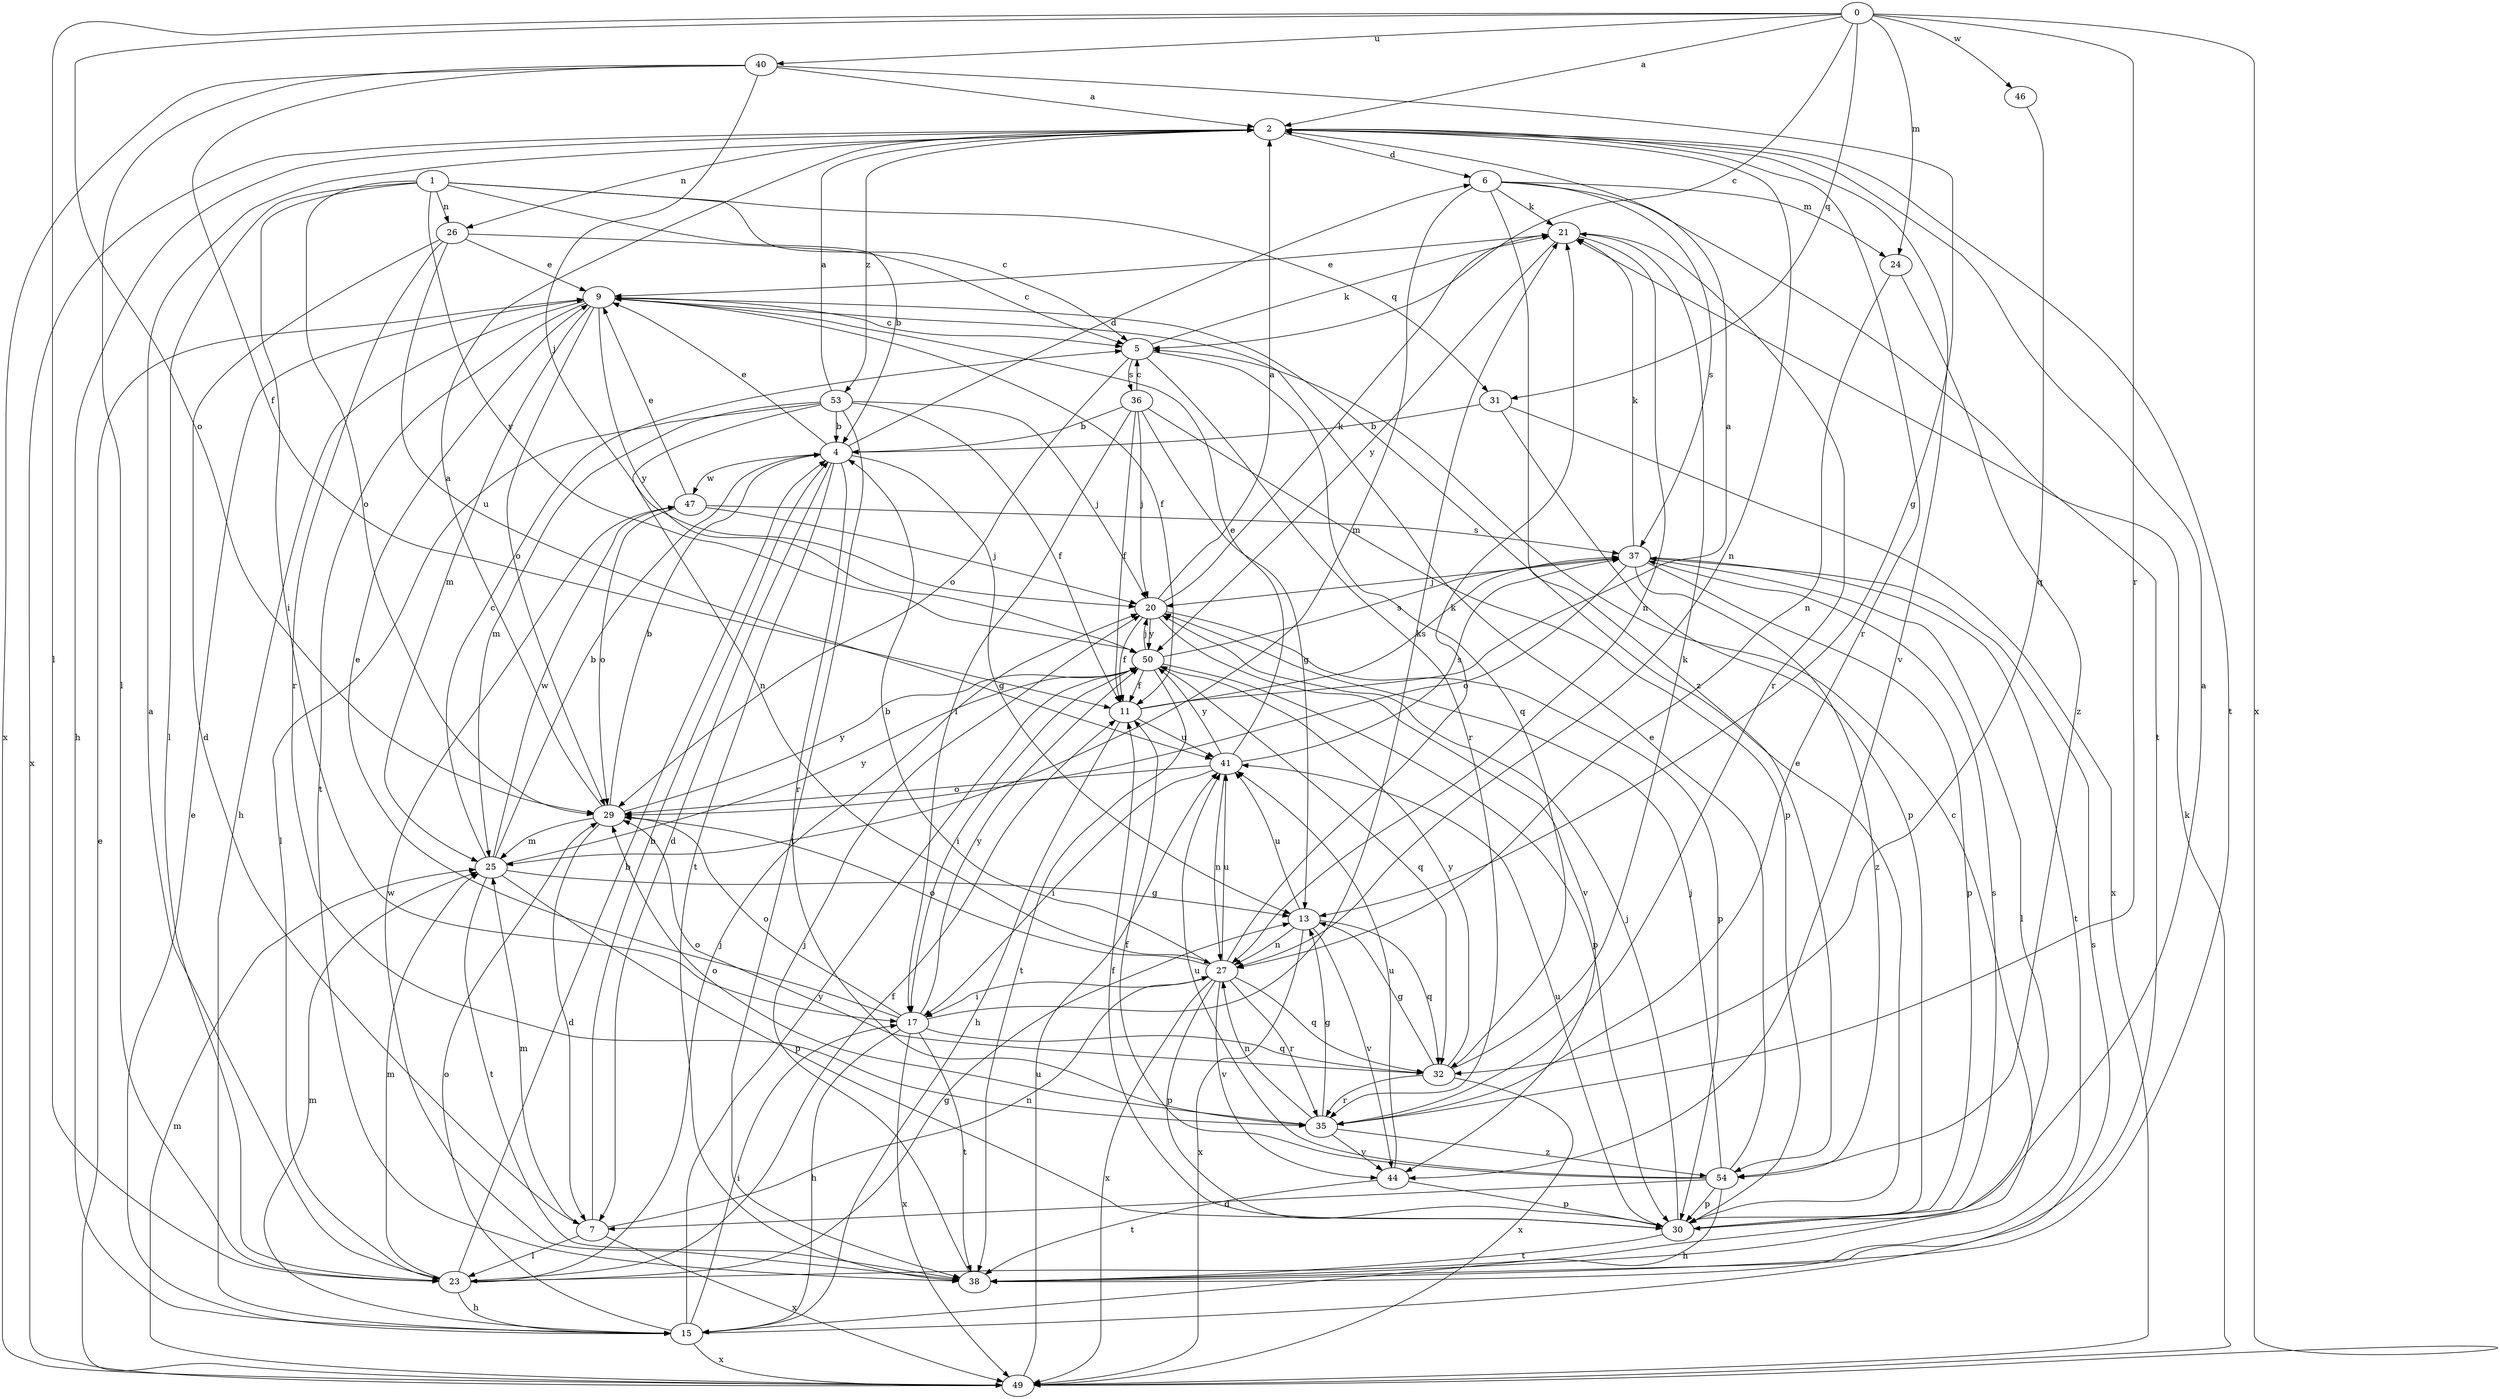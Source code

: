 strict digraph  {
0;
1;
2;
4;
5;
6;
7;
9;
11;
13;
15;
17;
20;
21;
23;
24;
25;
26;
27;
29;
30;
31;
32;
35;
36;
37;
38;
40;
41;
44;
46;
47;
49;
50;
53;
54;
0 -> 2  [label=a];
0 -> 5  [label=c];
0 -> 23  [label=l];
0 -> 24  [label=m];
0 -> 29  [label=o];
0 -> 31  [label=q];
0 -> 35  [label=r];
0 -> 40  [label=u];
0 -> 46  [label=w];
0 -> 49  [label=x];
1 -> 4  [label=b];
1 -> 5  [label=c];
1 -> 17  [label=i];
1 -> 23  [label=l];
1 -> 26  [label=n];
1 -> 29  [label=o];
1 -> 31  [label=q];
1 -> 50  [label=y];
2 -> 6  [label=d];
2 -> 15  [label=h];
2 -> 26  [label=n];
2 -> 27  [label=n];
2 -> 35  [label=r];
2 -> 38  [label=t];
2 -> 44  [label=v];
2 -> 49  [label=x];
2 -> 53  [label=z];
4 -> 6  [label=d];
4 -> 7  [label=d];
4 -> 9  [label=e];
4 -> 13  [label=g];
4 -> 35  [label=r];
4 -> 38  [label=t];
4 -> 47  [label=w];
5 -> 21  [label=k];
5 -> 29  [label=o];
5 -> 32  [label=q];
5 -> 35  [label=r];
5 -> 36  [label=s];
6 -> 21  [label=k];
6 -> 24  [label=m];
6 -> 25  [label=m];
6 -> 37  [label=s];
6 -> 38  [label=t];
6 -> 54  [label=z];
7 -> 4  [label=b];
7 -> 23  [label=l];
7 -> 25  [label=m];
7 -> 27  [label=n];
7 -> 49  [label=x];
9 -> 5  [label=c];
9 -> 11  [label=f];
9 -> 15  [label=h];
9 -> 25  [label=m];
9 -> 29  [label=o];
9 -> 38  [label=t];
9 -> 50  [label=y];
11 -> 2  [label=a];
11 -> 15  [label=h];
11 -> 37  [label=s];
11 -> 41  [label=u];
13 -> 27  [label=n];
13 -> 32  [label=q];
13 -> 41  [label=u];
13 -> 44  [label=v];
13 -> 49  [label=x];
15 -> 9  [label=e];
15 -> 17  [label=i];
15 -> 25  [label=m];
15 -> 29  [label=o];
15 -> 37  [label=s];
15 -> 49  [label=x];
15 -> 50  [label=y];
17 -> 9  [label=e];
17 -> 15  [label=h];
17 -> 21  [label=k];
17 -> 29  [label=o];
17 -> 32  [label=q];
17 -> 38  [label=t];
17 -> 49  [label=x];
17 -> 50  [label=y];
20 -> 2  [label=a];
20 -> 11  [label=f];
20 -> 21  [label=k];
20 -> 30  [label=p];
20 -> 44  [label=v];
20 -> 50  [label=y];
21 -> 9  [label=e];
21 -> 27  [label=n];
21 -> 35  [label=r];
21 -> 50  [label=y];
23 -> 2  [label=a];
23 -> 4  [label=b];
23 -> 11  [label=f];
23 -> 13  [label=g];
23 -> 15  [label=h];
23 -> 20  [label=j];
23 -> 25  [label=m];
24 -> 27  [label=n];
24 -> 54  [label=z];
25 -> 4  [label=b];
25 -> 5  [label=c];
25 -> 13  [label=g];
25 -> 30  [label=p];
25 -> 38  [label=t];
25 -> 47  [label=w];
25 -> 50  [label=y];
26 -> 5  [label=c];
26 -> 7  [label=d];
26 -> 9  [label=e];
26 -> 35  [label=r];
26 -> 41  [label=u];
27 -> 4  [label=b];
27 -> 17  [label=i];
27 -> 21  [label=k];
27 -> 29  [label=o];
27 -> 30  [label=p];
27 -> 32  [label=q];
27 -> 35  [label=r];
27 -> 41  [label=u];
27 -> 44  [label=v];
27 -> 49  [label=x];
29 -> 2  [label=a];
29 -> 4  [label=b];
29 -> 7  [label=d];
29 -> 25  [label=m];
29 -> 50  [label=y];
30 -> 2  [label=a];
30 -> 9  [label=e];
30 -> 11  [label=f];
30 -> 20  [label=j];
30 -> 37  [label=s];
30 -> 38  [label=t];
30 -> 41  [label=u];
31 -> 4  [label=b];
31 -> 30  [label=p];
31 -> 49  [label=x];
32 -> 13  [label=g];
32 -> 21  [label=k];
32 -> 29  [label=o];
32 -> 35  [label=r];
32 -> 49  [label=x];
32 -> 50  [label=y];
35 -> 13  [label=g];
35 -> 27  [label=n];
35 -> 29  [label=o];
35 -> 44  [label=v];
35 -> 54  [label=z];
36 -> 4  [label=b];
36 -> 5  [label=c];
36 -> 11  [label=f];
36 -> 13  [label=g];
36 -> 17  [label=i];
36 -> 20  [label=j];
36 -> 30  [label=p];
37 -> 20  [label=j];
37 -> 21  [label=k];
37 -> 23  [label=l];
37 -> 29  [label=o];
37 -> 30  [label=p];
37 -> 38  [label=t];
37 -> 54  [label=z];
38 -> 5  [label=c];
38 -> 20  [label=j];
38 -> 47  [label=w];
40 -> 2  [label=a];
40 -> 11  [label=f];
40 -> 13  [label=g];
40 -> 20  [label=j];
40 -> 23  [label=l];
40 -> 49  [label=x];
41 -> 9  [label=e];
41 -> 17  [label=i];
41 -> 27  [label=n];
41 -> 29  [label=o];
41 -> 37  [label=s];
41 -> 50  [label=y];
44 -> 30  [label=p];
44 -> 38  [label=t];
44 -> 41  [label=u];
46 -> 32  [label=q];
47 -> 9  [label=e];
47 -> 20  [label=j];
47 -> 29  [label=o];
47 -> 37  [label=s];
49 -> 9  [label=e];
49 -> 21  [label=k];
49 -> 25  [label=m];
49 -> 41  [label=u];
50 -> 11  [label=f];
50 -> 17  [label=i];
50 -> 20  [label=j];
50 -> 30  [label=p];
50 -> 32  [label=q];
50 -> 37  [label=s];
50 -> 38  [label=t];
53 -> 2  [label=a];
53 -> 4  [label=b];
53 -> 11  [label=f];
53 -> 20  [label=j];
53 -> 23  [label=l];
53 -> 25  [label=m];
53 -> 27  [label=n];
53 -> 38  [label=t];
54 -> 7  [label=d];
54 -> 9  [label=e];
54 -> 11  [label=f];
54 -> 15  [label=h];
54 -> 20  [label=j];
54 -> 30  [label=p];
54 -> 41  [label=u];
}
